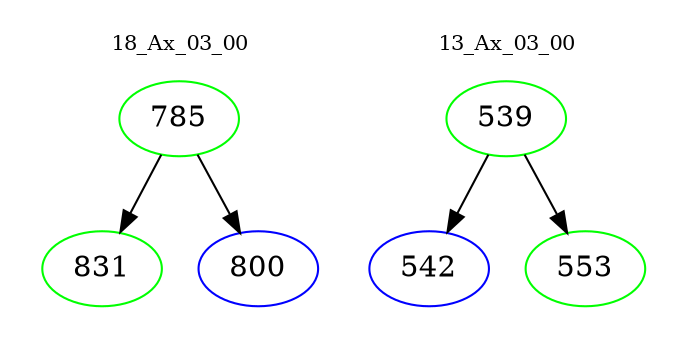 digraph{
subgraph cluster_0 {
color = white
label = "18_Ax_03_00";
fontsize=10;
T0_785 [label="785", color="green"]
T0_785 -> T0_831 [color="black"]
T0_831 [label="831", color="green"]
T0_785 -> T0_800 [color="black"]
T0_800 [label="800", color="blue"]
}
subgraph cluster_1 {
color = white
label = "13_Ax_03_00";
fontsize=10;
T1_539 [label="539", color="green"]
T1_539 -> T1_542 [color="black"]
T1_542 [label="542", color="blue"]
T1_539 -> T1_553 [color="black"]
T1_553 [label="553", color="green"]
}
}

